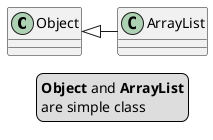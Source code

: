 @startuml

Object <|- ArrayList

legend right
  <b>Object</b> and <b>ArrayList</b>
  are simple class
endlegend

@enduml
